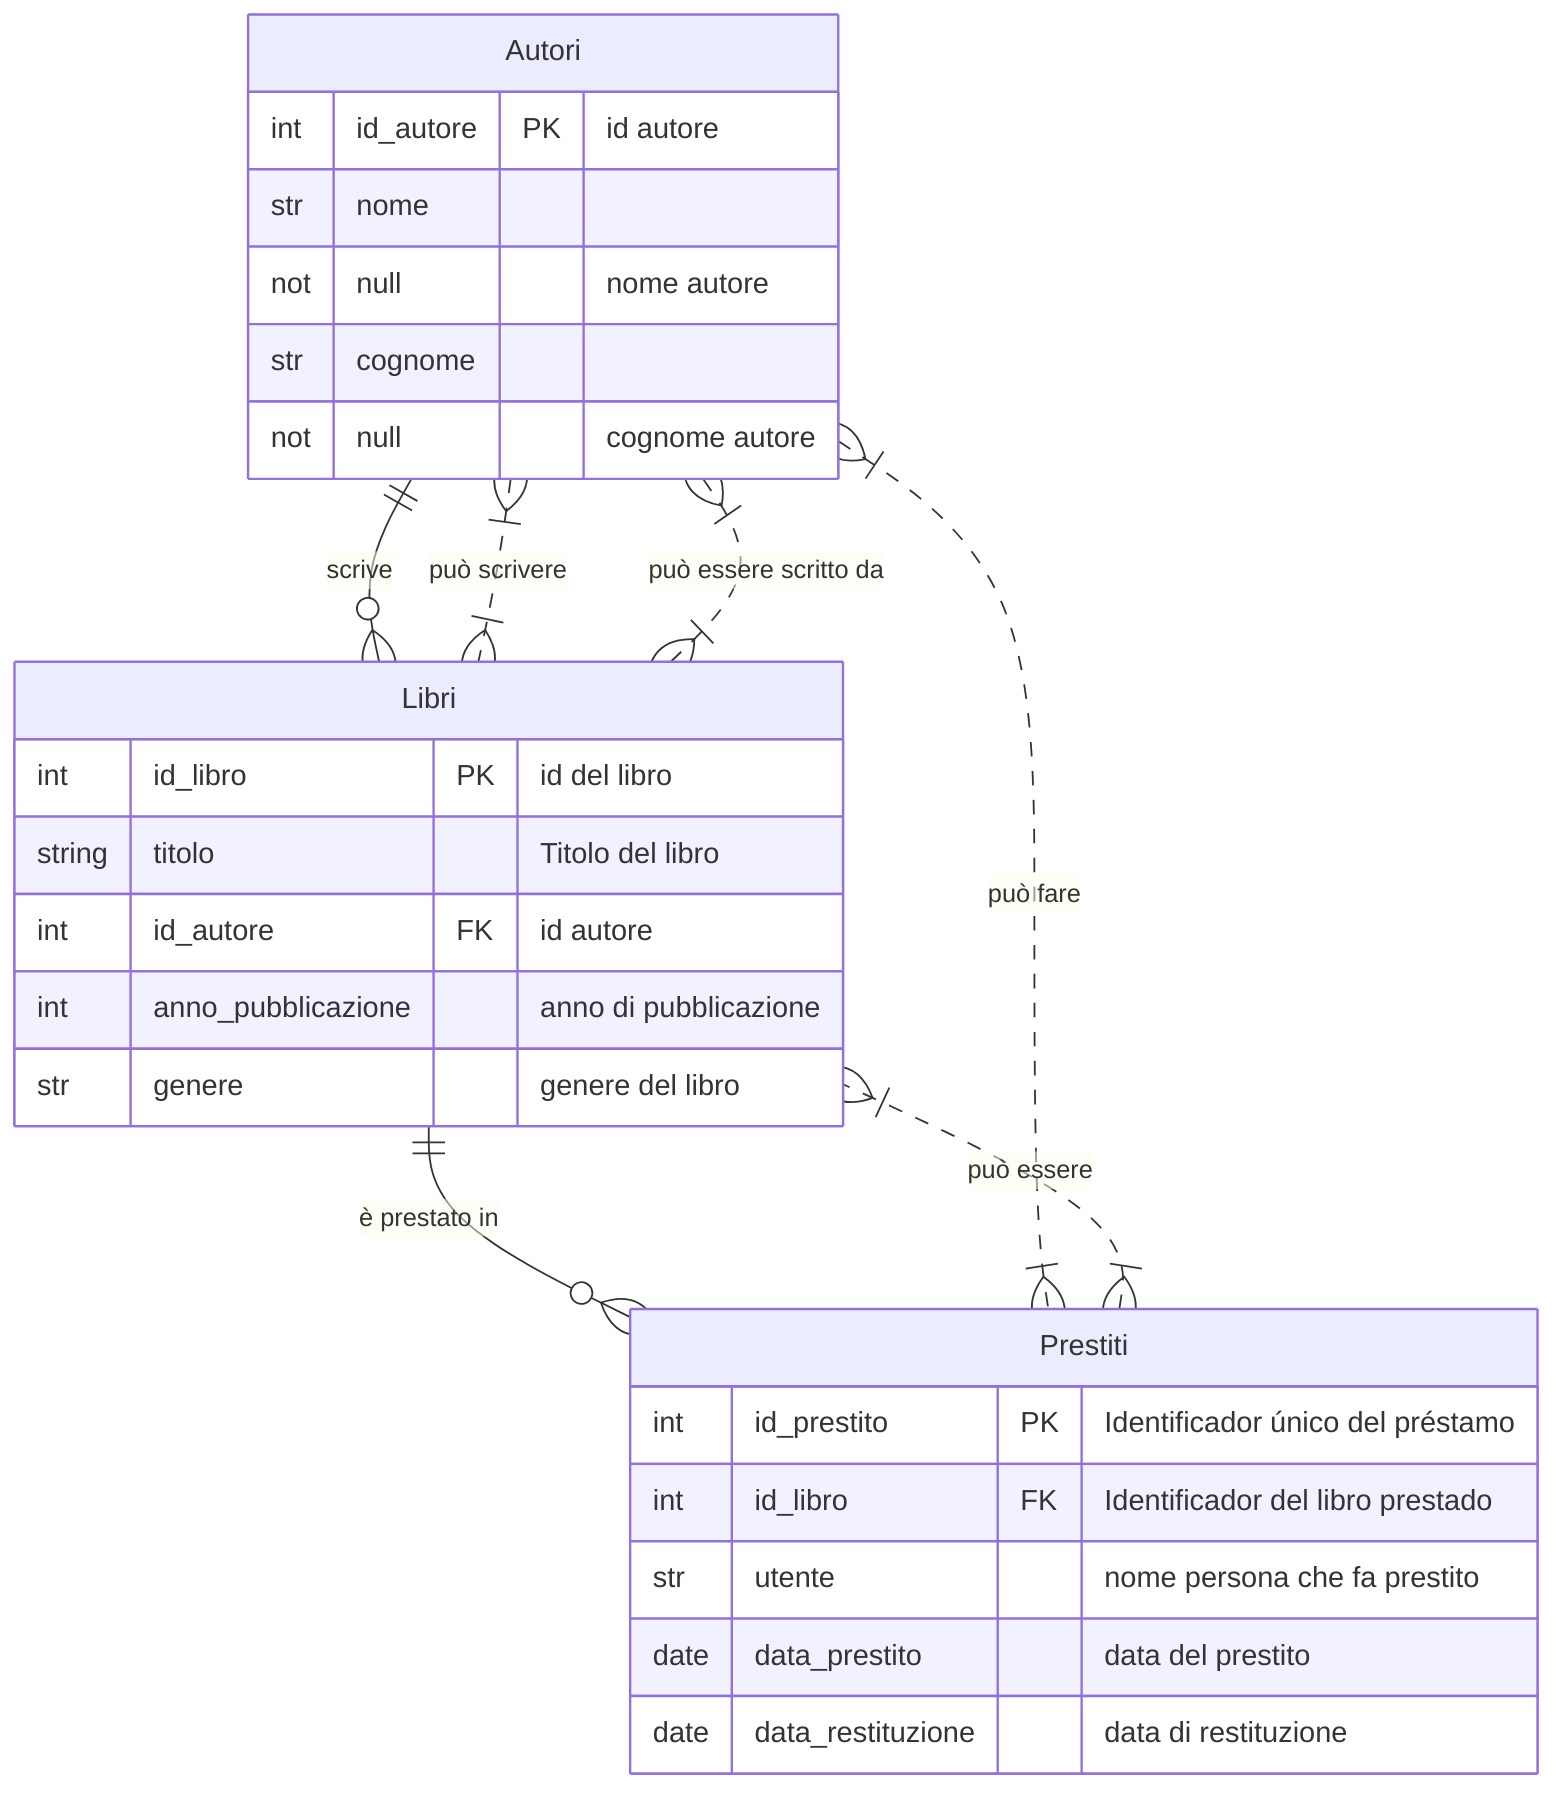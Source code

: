erDiagram 
    Autori {
        int id_autore PK "id autore"
        str nome not null "nome autore"
        str cognome not null "cognome autore"
    }
    Libri {
        int id_libro PK "id del libro"
        string titolo "Titolo del libro"
        int id_autore FK "id autore"
        int anno_pubblicazione "anno di pubblicazione"
        str genere "genere del libro"
    }
    Prestiti {
        int id_prestito PK "Identificador único del préstamo"
        int id_libro FK "Identificador del libro prestado"
        str utente "nome persona che fa prestito"
        date data_prestito "data del prestito"
        date data_restituzione "data di restituzione"
    }
    Autori ||--o{ Libri: "scrive"
    Libri ||--o{ Prestiti: "è prestato in"      
    Prestiti }|..|{ Libri: "può essere"
    Autori }|..|{ Libri: "può scrivere"
    Autori }|..|{ Prestiti: "può fare"
    Libri }|..|{ Autori: "può essere scritto da"